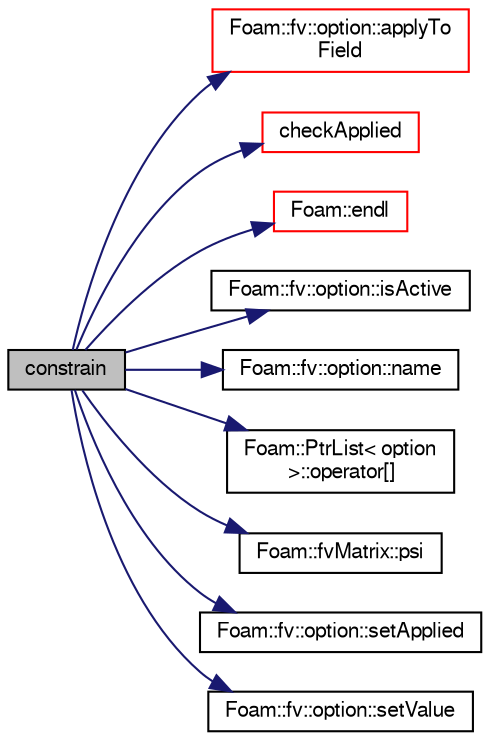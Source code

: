 digraph "constrain"
{
  bgcolor="transparent";
  edge [fontname="FreeSans",fontsize="10",labelfontname="FreeSans",labelfontsize="10"];
  node [fontname="FreeSans",fontsize="10",shape=record];
  rankdir="LR";
  Node1353 [label="constrain",height=0.2,width=0.4,color="black", fillcolor="grey75", style="filled", fontcolor="black"];
  Node1353 -> Node1354 [color="midnightblue",fontsize="10",style="solid",fontname="FreeSans"];
  Node1354 [label="Foam::fv::option::applyTo\lField",height=0.2,width=0.4,color="red",URL="$a23446.html#a673b8b40e314f4b1a05bbd23ec4f513f",tooltip="Return index of field name if found in fieldNames list. "];
  Node1353 -> Node1356 [color="midnightblue",fontsize="10",style="solid",fontname="FreeSans"];
  Node1356 [label="checkApplied",height=0.2,width=0.4,color="red",URL="$a23454.html#a5495c2a85277cf4290036c193fdb6d48",tooltip="Check that all sources have been applied. "];
  Node1353 -> Node1358 [color="midnightblue",fontsize="10",style="solid",fontname="FreeSans"];
  Node1358 [label="Foam::endl",height=0.2,width=0.4,color="red",URL="$a21124.html#a2db8fe02a0d3909e9351bb4275b23ce4",tooltip="Add newline and flush stream. "];
  Node1353 -> Node1360 [color="midnightblue",fontsize="10",style="solid",fontname="FreeSans"];
  Node1360 [label="Foam::fv::option::isActive",height=0.2,width=0.4,color="black",URL="$a23446.html#aa1f512ab0fcc05612f8e3d6a4664ce9a",tooltip="Is the source active? "];
  Node1353 -> Node1361 [color="midnightblue",fontsize="10",style="solid",fontname="FreeSans"];
  Node1361 [label="Foam::fv::option::name",height=0.2,width=0.4,color="black",URL="$a23446.html#ade4113569ef0db70665fded275a5e38e",tooltip="Return const access to the source name. "];
  Node1353 -> Node1362 [color="midnightblue",fontsize="10",style="solid",fontname="FreeSans"];
  Node1362 [label="Foam::PtrList\< option\l \>::operator[]",height=0.2,width=0.4,color="black",URL="$a25914.html#a92eab3a97cd59afdf63a26b0a90642a9",tooltip="Return element const reference. "];
  Node1353 -> Node1363 [color="midnightblue",fontsize="10",style="solid",fontname="FreeSans"];
  Node1363 [label="Foam::fvMatrix::psi",height=0.2,width=0.4,color="black",URL="$a22358.html#a746a21ead7ed7561097637595338028c"];
  Node1353 -> Node1364 [color="midnightblue",fontsize="10",style="solid",fontname="FreeSans"];
  Node1364 [label="Foam::fv::option::setApplied",height=0.2,width=0.4,color="black",URL="$a23446.html#aef9a49dfa6c9daeb6fef675c9ac559fb",tooltip="Set the applied flag to true for field index fieldI. "];
  Node1353 -> Node1365 [color="midnightblue",fontsize="10",style="solid",fontname="FreeSans"];
  Node1365 [label="Foam::fv::option::setValue",height=0.2,width=0.4,color="black",URL="$a23446.html#a14a2a47dd256cb0c8b14bd4efe1fef04",tooltip="Scalar. "];
}
